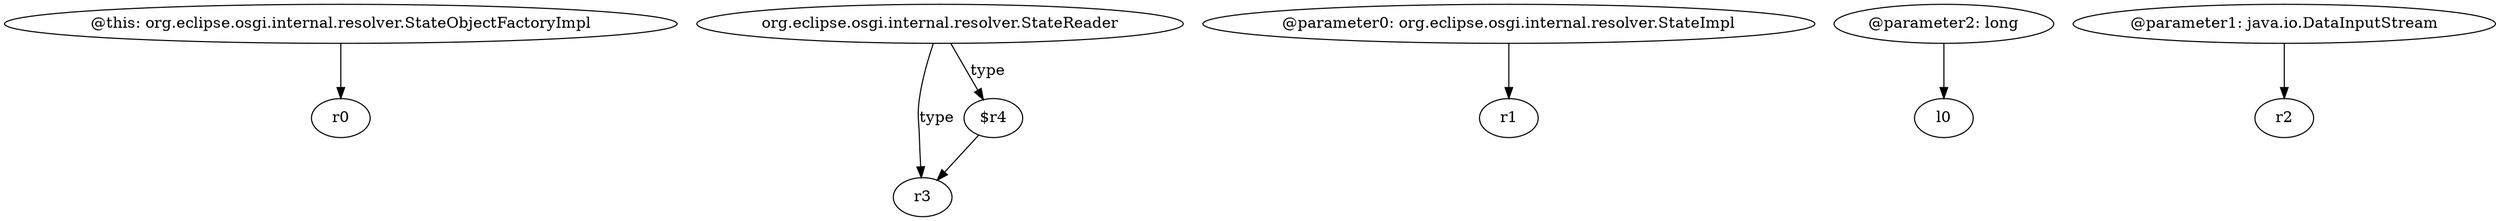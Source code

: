 digraph g {
0[label="@this: org.eclipse.osgi.internal.resolver.StateObjectFactoryImpl"]
1[label="r0"]
0->1[label=""]
2[label="org.eclipse.osgi.internal.resolver.StateReader"]
3[label="r3"]
2->3[label="type"]
4[label="@parameter0: org.eclipse.osgi.internal.resolver.StateImpl"]
5[label="r1"]
4->5[label=""]
6[label="@parameter2: long"]
7[label="l0"]
6->7[label=""]
8[label="@parameter1: java.io.DataInputStream"]
9[label="r2"]
8->9[label=""]
10[label="$r4"]
2->10[label="type"]
10->3[label=""]
}
